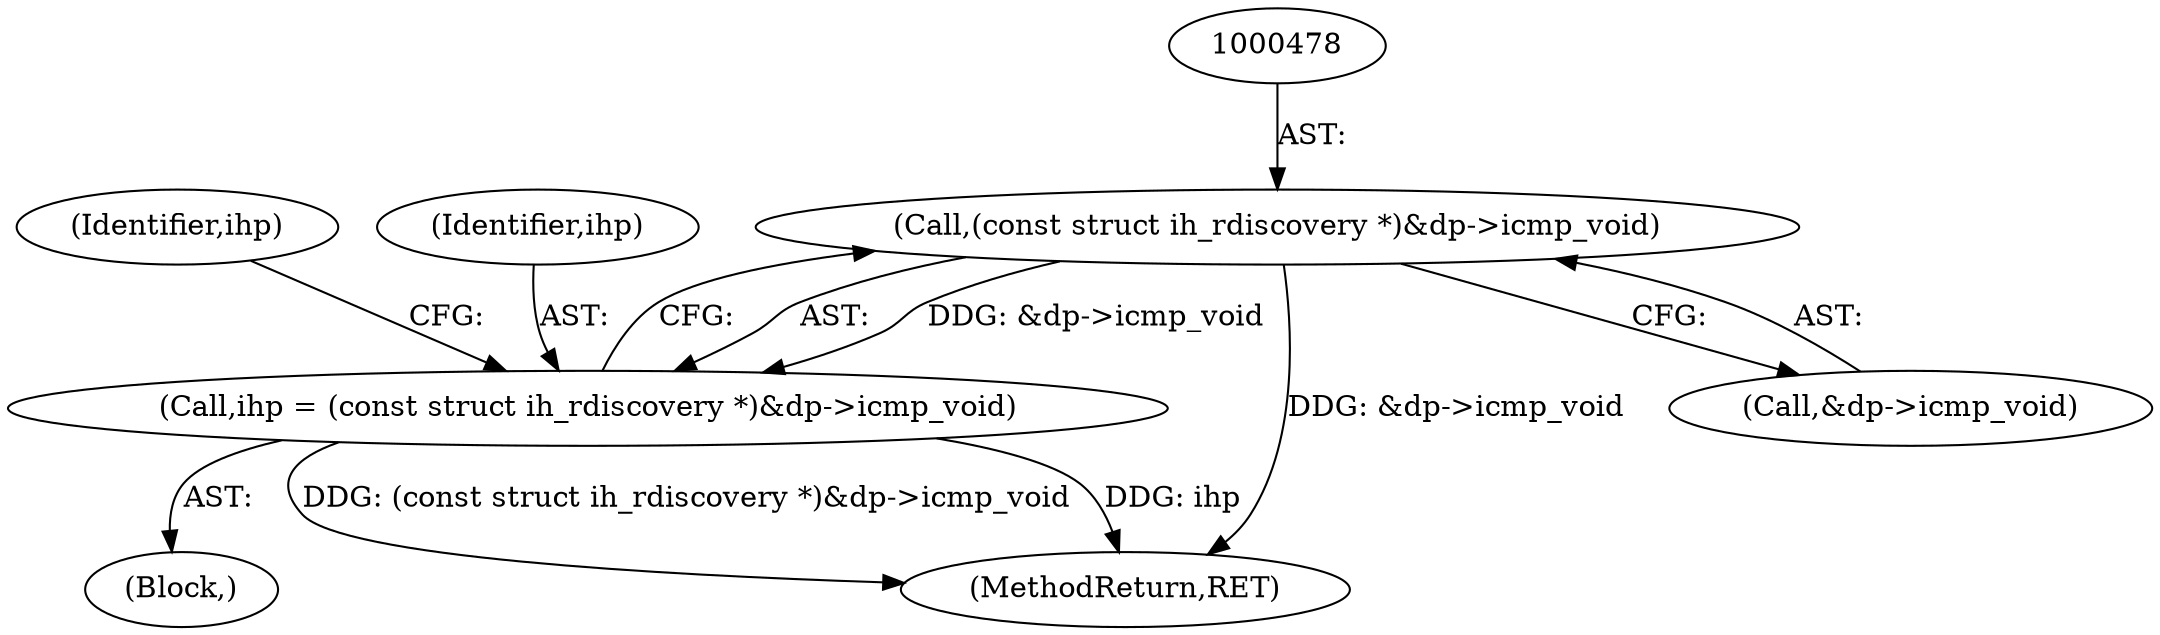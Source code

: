 digraph "0_tcpdump_8509ef02eceb2bbb479cea10fe4a7ec6395f1a8b@pointer" {
"1000477" [label="(Call,(const struct ih_rdiscovery *)&dp->icmp_void)"];
"1000475" [label="(Call,ihp = (const struct ih_rdiscovery *)&dp->icmp_void)"];
"1001265" [label="(MethodReturn,RET)"];
"1000485" [label="(Identifier,ihp)"];
"1000475" [label="(Call,ihp = (const struct ih_rdiscovery *)&dp->icmp_void)"];
"1000456" [label="(Block,)"];
"1000479" [label="(Call,&dp->icmp_void)"];
"1000477" [label="(Call,(const struct ih_rdiscovery *)&dp->icmp_void)"];
"1000476" [label="(Identifier,ihp)"];
"1000477" -> "1000475"  [label="AST: "];
"1000477" -> "1000479"  [label="CFG: "];
"1000478" -> "1000477"  [label="AST: "];
"1000479" -> "1000477"  [label="AST: "];
"1000475" -> "1000477"  [label="CFG: "];
"1000477" -> "1001265"  [label="DDG: &dp->icmp_void"];
"1000477" -> "1000475"  [label="DDG: &dp->icmp_void"];
"1000475" -> "1000456"  [label="AST: "];
"1000476" -> "1000475"  [label="AST: "];
"1000485" -> "1000475"  [label="CFG: "];
"1000475" -> "1001265"  [label="DDG: ihp"];
"1000475" -> "1001265"  [label="DDG: (const struct ih_rdiscovery *)&dp->icmp_void"];
}
